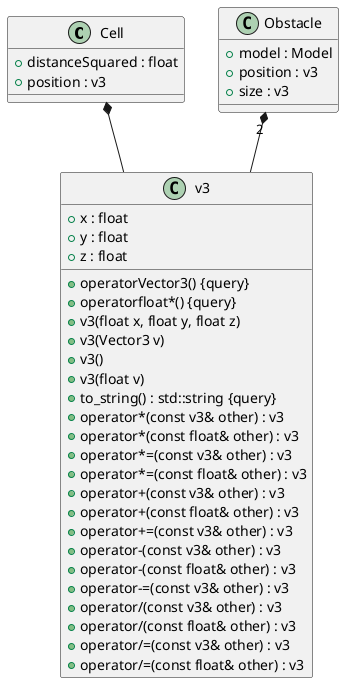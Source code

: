 @startuml





/' Objects '/

class Cell {
	+distanceSquared : float
	+position : v3
}


class Obstacle {
	+model : Model
	+position : v3
	+size : v3
}


class v3 {
	+operatorVector3() {query}
	+operatorfloat*() {query}
	+v3(float x, float y, float z)
	+v3(Vector3 v)
	+v3()
	+v3(float v)
	+x : float
	+y : float
	+z : float
	+to_string() : std::string {query}
	+operator*(const v3& other) : v3
	+operator*(const float& other) : v3
	+operator*=(const v3& other) : v3
	+operator*=(const float& other) : v3
	+operator+(const v3& other) : v3
	+operator+(const float& other) : v3
	+operator+=(const v3& other) : v3
	+operator-(const v3& other) : v3
	+operator-(const float& other) : v3
	+operator-=(const v3& other) : v3
	+operator/(const v3& other) : v3
	+operator/(const float& other) : v3
	+operator/=(const v3& other) : v3
	+operator/=(const float& other) : v3
}





/' Inheritance relationships '/




/' Aggregation relationships '/

Cell *-- v3


Obstacle "2" *-- v3






/' Nested objects '/



@enduml
